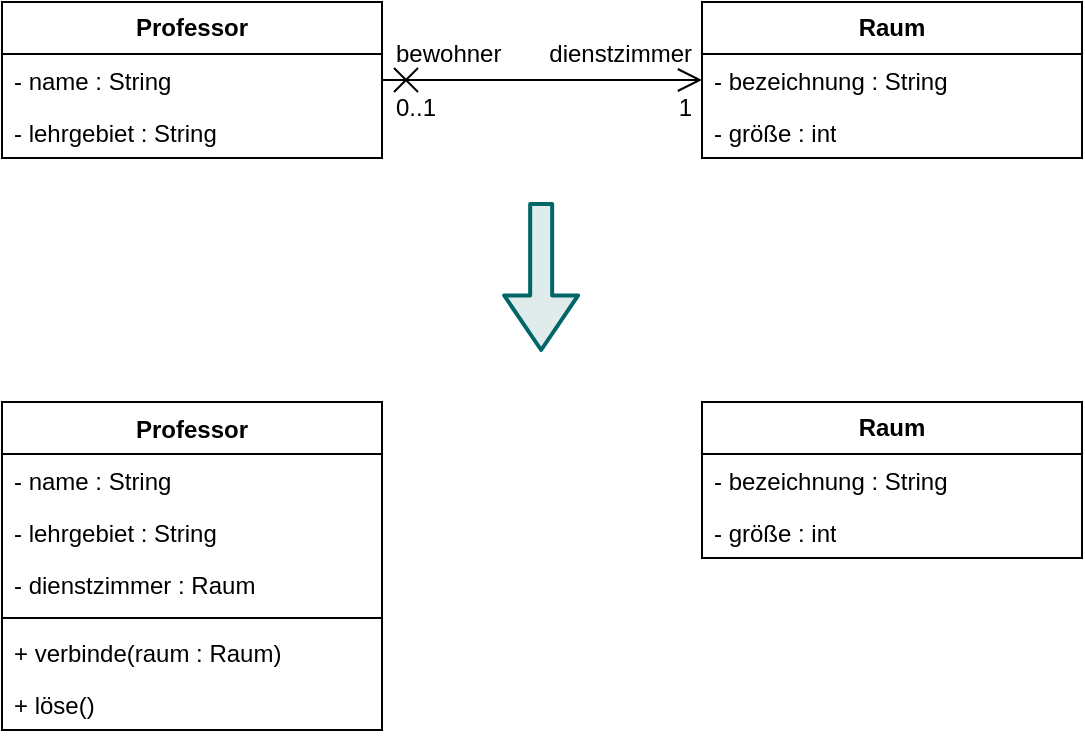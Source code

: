 <mxfile version="25.0.3">
  <diagram name="Seite-1" id="BKRfMI5abuOFoWmJq0zK">
    <mxGraphModel dx="1050" dy="567" grid="1" gridSize="10" guides="1" tooltips="1" connect="1" arrows="1" fold="1" page="1" pageScale="1" pageWidth="827" pageHeight="1169" math="0" shadow="0">
      <root>
        <mxCell id="0" />
        <mxCell id="1" parent="0" />
        <mxCell id="nGzqqOC4m1KFspy2aWnU-1" value="" style="rounded=0;whiteSpace=wrap;html=1;strokeColor=none;" vertex="1" parent="1">
          <mxGeometry x="80" y="40" width="540" height="370" as="geometry" />
        </mxCell>
        <mxCell id="IaKYG4yvnXf-astbD4Oj-13" value="Raum" style="swimlane;fontStyle=1;childLayout=stackLayout;horizontal=1;startSize=26;fillColor=none;horizontalStack=0;resizeParent=1;resizeParentMax=0;resizeLast=0;collapsible=1;marginBottom=0;whiteSpace=wrap;html=1;" parent="1" vertex="1">
          <mxGeometry x="430" y="40" width="190" height="78" as="geometry" />
        </mxCell>
        <mxCell id="IaKYG4yvnXf-astbD4Oj-14" value="- bezeichnung : String" style="text;strokeColor=none;fillColor=none;align=left;verticalAlign=top;spacingLeft=4;spacingRight=4;overflow=hidden;rotatable=0;points=[[0,0.5],[1,0.5]];portConstraint=eastwest;whiteSpace=wrap;html=1;" parent="IaKYG4yvnXf-astbD4Oj-13" vertex="1">
          <mxGeometry y="26" width="190" height="26" as="geometry" />
        </mxCell>
        <mxCell id="IaKYG4yvnXf-astbD4Oj-15" value="- größe : int" style="text;strokeColor=none;fillColor=none;align=left;verticalAlign=top;spacingLeft=4;spacingRight=4;overflow=hidden;rotatable=0;points=[[0,0.5],[1,0.5]];portConstraint=eastwest;whiteSpace=wrap;html=1;" parent="IaKYG4yvnXf-astbD4Oj-13" vertex="1">
          <mxGeometry y="52" width="190" height="26" as="geometry" />
        </mxCell>
        <mxCell id="IaKYG4yvnXf-astbD4Oj-22" value="Professor" style="swimlane;fontStyle=1;align=center;verticalAlign=top;childLayout=stackLayout;horizontal=1;startSize=26;horizontalStack=0;resizeParent=1;resizeParentMax=0;resizeLast=0;collapsible=1;marginBottom=0;whiteSpace=wrap;html=1;" parent="1" vertex="1">
          <mxGeometry x="80" y="240" width="190" height="164" as="geometry" />
        </mxCell>
        <mxCell id="IaKYG4yvnXf-astbD4Oj-23" value="&lt;div&gt;- name : String&lt;/div&gt;" style="text;strokeColor=none;fillColor=none;align=left;verticalAlign=top;spacingLeft=4;spacingRight=4;overflow=hidden;rotatable=0;points=[[0,0.5],[1,0.5]];portConstraint=eastwest;whiteSpace=wrap;html=1;" parent="IaKYG4yvnXf-astbD4Oj-22" vertex="1">
          <mxGeometry y="26" width="190" height="26" as="geometry" />
        </mxCell>
        <mxCell id="IaKYG4yvnXf-astbD4Oj-27" value="- lehrgebiet : String" style="text;strokeColor=none;fillColor=none;align=left;verticalAlign=top;spacingLeft=4;spacingRight=4;overflow=hidden;rotatable=0;points=[[0,0.5],[1,0.5]];portConstraint=eastwest;whiteSpace=wrap;html=1;" parent="IaKYG4yvnXf-astbD4Oj-22" vertex="1">
          <mxGeometry y="52" width="190" height="26" as="geometry" />
        </mxCell>
        <mxCell id="IaKYG4yvnXf-astbD4Oj-26" value="&lt;div&gt;- dienstzimmer : Raum&lt;/div&gt;" style="text;strokeColor=none;fillColor=none;align=left;verticalAlign=top;spacingLeft=4;spacingRight=4;overflow=hidden;rotatable=0;points=[[0,0.5],[1,0.5]];portConstraint=eastwest;whiteSpace=wrap;html=1;" parent="IaKYG4yvnXf-astbD4Oj-22" vertex="1">
          <mxGeometry y="78" width="190" height="26" as="geometry" />
        </mxCell>
        <mxCell id="IaKYG4yvnXf-astbD4Oj-24" value="" style="line;strokeWidth=1;fillColor=none;align=left;verticalAlign=middle;spacingTop=-1;spacingLeft=3;spacingRight=3;rotatable=0;labelPosition=right;points=[];portConstraint=eastwest;strokeColor=inherit;" parent="IaKYG4yvnXf-astbD4Oj-22" vertex="1">
          <mxGeometry y="104" width="190" height="8" as="geometry" />
        </mxCell>
        <mxCell id="IaKYG4yvnXf-astbD4Oj-25" value="+ verbinde(raum : Raum)" style="text;strokeColor=none;fillColor=none;align=left;verticalAlign=top;spacingLeft=4;spacingRight=4;overflow=hidden;rotatable=0;points=[[0,0.5],[1,0.5]];portConstraint=eastwest;whiteSpace=wrap;html=1;" parent="IaKYG4yvnXf-astbD4Oj-22" vertex="1">
          <mxGeometry y="112" width="190" height="26" as="geometry" />
        </mxCell>
        <mxCell id="IaKYG4yvnXf-astbD4Oj-28" value="+ löse()" style="text;strokeColor=none;fillColor=none;align=left;verticalAlign=top;spacingLeft=4;spacingRight=4;overflow=hidden;rotatable=0;points=[[0,0.5],[1,0.5]];portConstraint=eastwest;whiteSpace=wrap;html=1;" parent="IaKYG4yvnXf-astbD4Oj-22" vertex="1">
          <mxGeometry y="138" width="190" height="26" as="geometry" />
        </mxCell>
        <mxCell id="IaKYG4yvnXf-astbD4Oj-36" value="Professor" style="swimlane;fontStyle=1;childLayout=stackLayout;horizontal=1;startSize=26;fillColor=none;horizontalStack=0;resizeParent=1;resizeParentMax=0;resizeLast=0;collapsible=1;marginBottom=0;whiteSpace=wrap;html=1;" parent="1" vertex="1">
          <mxGeometry x="80" y="40" width="190" height="78" as="geometry" />
        </mxCell>
        <mxCell id="IaKYG4yvnXf-astbD4Oj-39" value="&lt;div&gt;- name : String&lt;/div&gt;" style="text;strokeColor=none;fillColor=none;align=left;verticalAlign=top;spacingLeft=4;spacingRight=4;overflow=hidden;rotatable=0;points=[[0,0.5],[1,0.5]];portConstraint=eastwest;whiteSpace=wrap;html=1;" parent="IaKYG4yvnXf-astbD4Oj-36" vertex="1">
          <mxGeometry y="26" width="190" height="26" as="geometry" />
        </mxCell>
        <mxCell id="IaKYG4yvnXf-astbD4Oj-40" value="- lehrgebiet : String" style="text;strokeColor=none;fillColor=none;align=left;verticalAlign=top;spacingLeft=4;spacingRight=4;overflow=hidden;rotatable=0;points=[[0,0.5],[1,0.5]];portConstraint=eastwest;whiteSpace=wrap;html=1;" parent="IaKYG4yvnXf-astbD4Oj-36" vertex="1">
          <mxGeometry y="52" width="190" height="26" as="geometry" />
        </mxCell>
        <mxCell id="IaKYG4yvnXf-astbD4Oj-41" value="Raum" style="swimlane;fontStyle=1;childLayout=stackLayout;horizontal=1;startSize=26;fillColor=none;horizontalStack=0;resizeParent=1;resizeParentMax=0;resizeLast=0;collapsible=1;marginBottom=0;whiteSpace=wrap;html=1;" parent="1" vertex="1">
          <mxGeometry x="430" y="240" width="190" height="78" as="geometry" />
        </mxCell>
        <mxCell id="IaKYG4yvnXf-astbD4Oj-42" value="- bezeichnung : String" style="text;strokeColor=none;fillColor=none;align=left;verticalAlign=top;spacingLeft=4;spacingRight=4;overflow=hidden;rotatable=0;points=[[0,0.5],[1,0.5]];portConstraint=eastwest;whiteSpace=wrap;html=1;" parent="IaKYG4yvnXf-astbD4Oj-41" vertex="1">
          <mxGeometry y="26" width="190" height="26" as="geometry" />
        </mxCell>
        <mxCell id="IaKYG4yvnXf-astbD4Oj-43" value="- größe : int" style="text;strokeColor=none;fillColor=none;align=left;verticalAlign=top;spacingLeft=4;spacingRight=4;overflow=hidden;rotatable=0;points=[[0,0.5],[1,0.5]];portConstraint=eastwest;whiteSpace=wrap;html=1;" parent="IaKYG4yvnXf-astbD4Oj-41" vertex="1">
          <mxGeometry y="52" width="190" height="26" as="geometry" />
        </mxCell>
        <mxCell id="099GDOvQX-MsZ6XbJTcn-1" value="" style="endArrow=open;html=1;rounded=0;align=center;verticalAlign=top;endFill=0;labelBackgroundColor=none;startArrow=cross;startFill=0;endSize=10;startSize=10;" parent="1" source="IaKYG4yvnXf-astbD4Oj-36" target="IaKYG4yvnXf-astbD4Oj-13" edge="1">
          <mxGeometry relative="1" as="geometry">
            <mxPoint x="330" y="470" as="sourcePoint" />
            <mxPoint x="530" y="470" as="targetPoint" />
          </mxGeometry>
        </mxCell>
        <mxCell id="099GDOvQX-MsZ6XbJTcn-2" value="bewohner" style="resizable=0;html=1;align=left;verticalAlign=bottom;labelBackgroundColor=none;spacingLeft=5;spacingBottom=5;" parent="099GDOvQX-MsZ6XbJTcn-1" connectable="0" vertex="1">
          <mxGeometry x="-1" relative="1" as="geometry" />
        </mxCell>
        <mxCell id="099GDOvQX-MsZ6XbJTcn-3" value="0..1" style="resizable=0;html=1;align=left;verticalAlign=top;labelBackgroundColor=none;spacingLeft=5;" parent="099GDOvQX-MsZ6XbJTcn-1" connectable="0" vertex="1">
          <mxGeometry x="-1" relative="1" as="geometry" />
        </mxCell>
        <mxCell id="099GDOvQX-MsZ6XbJTcn-4" value="dienstzimmer" style="resizable=0;html=1;align=right;verticalAlign=bottom;labelBackgroundColor=none;spacingRight=5;spacingBottom=5;" parent="099GDOvQX-MsZ6XbJTcn-1" connectable="0" vertex="1">
          <mxGeometry x="1" relative="1" as="geometry" />
        </mxCell>
        <mxCell id="099GDOvQX-MsZ6XbJTcn-5" value="1" style="resizable=0;html=1;align=right;verticalAlign=top;labelBackgroundColor=none;spacingRight=5;" parent="099GDOvQX-MsZ6XbJTcn-1" connectable="0" vertex="1">
          <mxGeometry x="1" relative="1" as="geometry" />
        </mxCell>
        <mxCell id="nGzqqOC4m1KFspy2aWnU-9" value="" style="shape=flexArrow;endArrow=classic;html=1;rounded=1;strokeColor=#006666;strokeWidth=2;flowAnimation=0;shadow=0;endSize=8.429;startSize=4;endWidth=24;fillColor=#E0ECEC;" edge="1" parent="1">
          <mxGeometry width="50" height="50" relative="1" as="geometry">
            <mxPoint x="349.58" y="140" as="sourcePoint" />
            <mxPoint x="349.58" y="215" as="targetPoint" />
          </mxGeometry>
        </mxCell>
      </root>
    </mxGraphModel>
  </diagram>
</mxfile>
